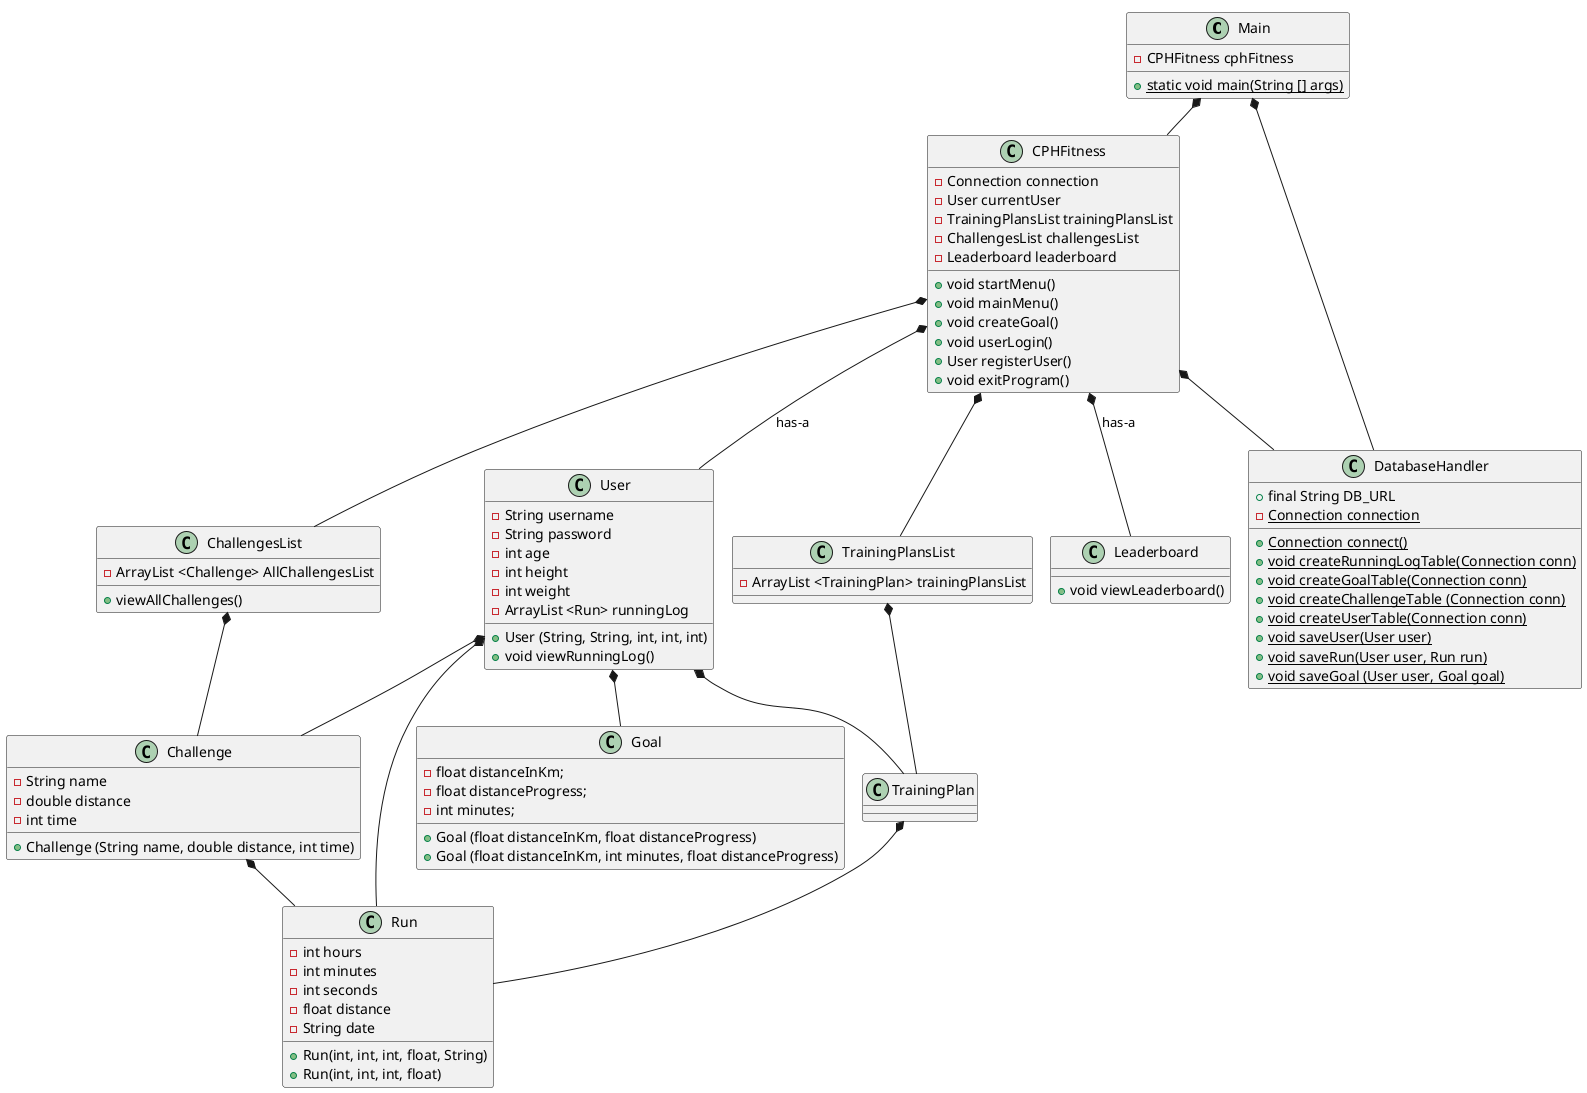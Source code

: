 @startuml
'https://plantuml.com/sequence-diagram
!pragma layout smetana

class Main{
{static}+ static void main(String [] args)

- CPHFitness cphFitness

}

class CPHFitness{
- Connection connection
- User currentUser
- TrainingPlansList trainingPlansList
- ChallengesList challengesList
- Leaderboard leaderboard

+ void startMenu()
+ void mainMenu()
+ void createGoal()
+ void userLogin()
+ User registerUser()
+ void exitProgram()
}

class DatabaseHandler {
+ final String DB_URL
- {static} Connection connection
+ {static} Connection connect()
+ {static} void createRunningLogTable(Connection conn)
+ {static} void createGoalTable(Connection conn)
+ {static} void createChallengeTable (Connection conn)
+ {static} void createUserTable(Connection conn)
+ {static} void saveUser(User user)
+ {static} void saveRun(User user, Run run)
+ {static} void saveGoal (User user, Goal goal)

}



class User{
+ User (String, String, int, int, int)
- String username
- String password
- int age
- int height
- int weight
- ArrayList <Run> runningLog
+ void viewRunningLog()
}

class Run{
+ Run(int, int, int, float, String)
+ Run(int, int, int, float)
- int hours
- int minutes
- int seconds
- float distance
- String date
}

class ChallengesList{
- ArrayList <Challenge> AllChallengesList
+ viewAllChallenges()
}

class TrainingPlansList{
- ArrayList <TrainingPlan> trainingPlansList
}

class Goal {
 - float distanceInKm;
 - float distanceProgress;
 - int minutes;
 + Goal (float distanceInKm, float distanceProgress)
 + Goal (float distanceInKm, int minutes, float distanceProgress)
}

class Challenge {
- String name
- double distance
- int time

+ Challenge (String name, double distance, int time)
}

class TrainingPlan {

}

class Leaderboard{
+ void viewLeaderboard()
}

Main *-- CPHFitness
Main *-- DatabaseHandler

CPHFitness *-- User : has-a
CPHFitness *-- Leaderboard : has-a
CPHFitness *-- ChallengesList
CPHFitness *-- TrainingPlansList
CPHFitness *-- DatabaseHandler

ChallengesList *-- Challenge
TrainingPlansList *-- TrainingPlan

User *-- Goal
User *-- Challenge
User *-- TrainingPlan
User *-- Run
Challenge *-- Run
TrainingPlan *-- Run

@enduml